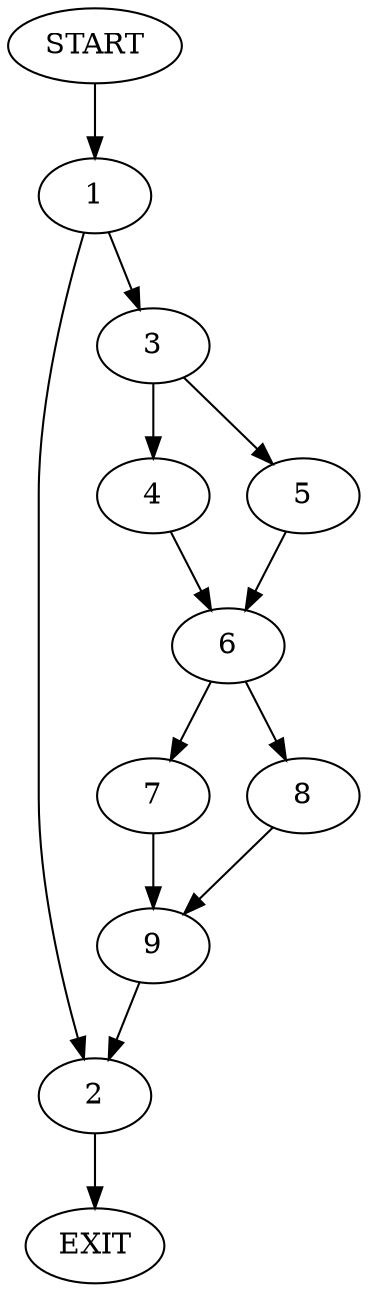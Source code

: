 digraph {
0 [label="START"]
10 [label="EXIT"]
0 -> 1
1 -> 2
1 -> 3
2 -> 10
3 -> 4
3 -> 5
5 -> 6
4 -> 6
6 -> 7
6 -> 8
7 -> 9
8 -> 9
9 -> 2
}
